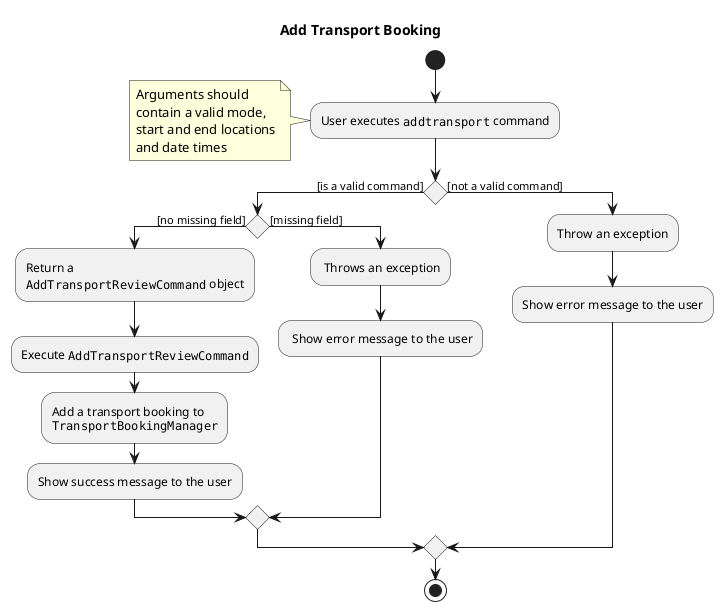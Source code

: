 @startuml
title Add Transport Booking

start

:User executes ""addtransport"" command;
note left
  Arguments should
  contain a valid mode,
  start and end locations
  and date times
end note

if () then ([is a valid command])


    if () then ([no missing field])

            :Return a
            ""AddTransportReviewCommand"" object;

            :Execute ""AddTransportReviewCommand"";

            :Add a transport booking to
            ""TransportBookingManager"";

            :Show success message to the user;

    else ([missing field])
            : Throws an exception;

            : Show error message to the user;
    endif

else ([not a valid command])
    :Throw an exception;

    :Show error message to the user;
endif

stop

@enduml
